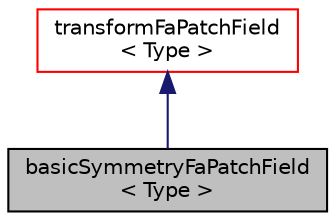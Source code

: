 digraph "basicSymmetryFaPatchField&lt; Type &gt;"
{
  bgcolor="transparent";
  edge [fontname="Helvetica",fontsize="10",labelfontname="Helvetica",labelfontsize="10"];
  node [fontname="Helvetica",fontsize="10",shape=record];
  Node1 [label="basicSymmetryFaPatchField\l\< Type \>",height=0.2,width=0.4,color="black", fillcolor="grey75", style="filled" fontcolor="black"];
  Node2 -> Node1 [dir="back",color="midnightblue",fontsize="10",style="solid",fontname="Helvetica"];
  Node2 [label="transformFaPatchField\l\< Type \>",height=0.2,width=0.4,color="red",URL="$classFoam_1_1transformFaPatchField.html",tooltip="Author Zeljko Tukovic, FMENA Hrvoje Jasak, Wikki Ltd. "];
}

